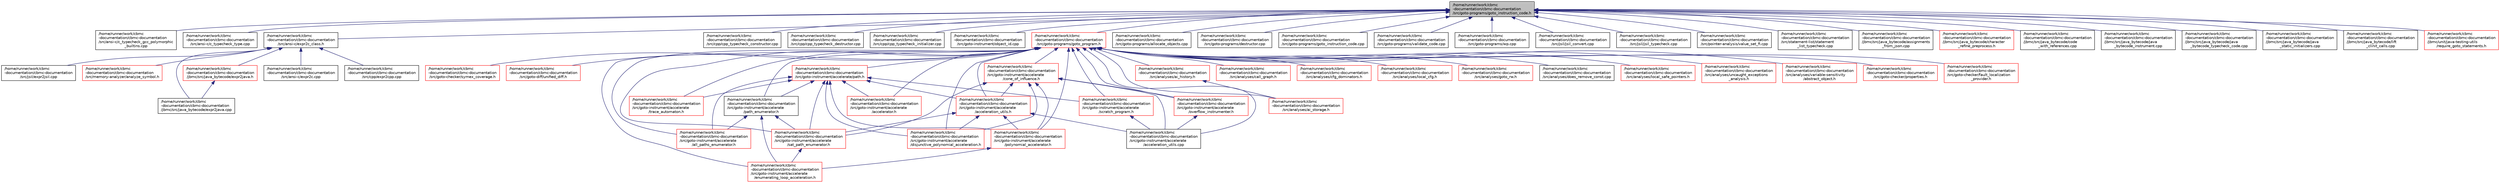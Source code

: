 digraph "/home/runner/work/cbmc-documentation/cbmc-documentation/src/goto-programs/goto_instruction_code.h"
{
 // LATEX_PDF_SIZE
  bgcolor="transparent";
  edge [fontname="Helvetica",fontsize="10",labelfontname="Helvetica",labelfontsize="10"];
  node [fontname="Helvetica",fontsize="10",shape=record];
  Node1 [label="/home/runner/work/cbmc\l-documentation/cbmc-documentation\l/src/goto-programs/goto_instruction_code.h",height=0.2,width=0.4,color="black", fillcolor="grey75", style="filled", fontcolor="black",tooltip=" "];
  Node1 -> Node2 [dir="back",color="midnightblue",fontsize="10",style="solid",fontname="Helvetica"];
  Node2 [label="/home/runner/work/cbmc\l-documentation/cbmc-documentation\l/src/ansi-c/c_typecheck_gcc_polymorphic\l_builtins.cpp",height=0.2,width=0.4,color="black",URL="$c__typecheck__gcc__polymorphic__builtins_8cpp.html",tooltip=" "];
  Node1 -> Node3 [dir="back",color="midnightblue",fontsize="10",style="solid",fontname="Helvetica"];
  Node3 [label="/home/runner/work/cbmc\l-documentation/cbmc-documentation\l/src/ansi-c/c_typecheck_type.cpp",height=0.2,width=0.4,color="black",URL="$c__typecheck__type_8cpp.html",tooltip=" "];
  Node1 -> Node4 [dir="back",color="midnightblue",fontsize="10",style="solid",fontname="Helvetica"];
  Node4 [label="/home/runner/work/cbmc\l-documentation/cbmc-documentation\l/src/ansi-c/expr2c_class.h",height=0.2,width=0.4,color="black",URL="$expr2c__class_8h.html",tooltip=" "];
  Node4 -> Node5 [dir="back",color="midnightblue",fontsize="10",style="solid",fontname="Helvetica"];
  Node5 [label="/home/runner/work/cbmc\l-documentation/cbmc-documentation\l/src/ansi-c/expr2c.cpp",height=0.2,width=0.4,color="black",URL="$expr2c_8cpp.html",tooltip=" "];
  Node4 -> Node6 [dir="back",color="midnightblue",fontsize="10",style="solid",fontname="Helvetica"];
  Node6 [label="/home/runner/work/cbmc\l-documentation/cbmc-documentation\l/src/cpp/expr2cpp.cpp",height=0.2,width=0.4,color="black",URL="$expr2cpp_8cpp.html",tooltip=" "];
  Node4 -> Node7 [dir="back",color="midnightblue",fontsize="10",style="solid",fontname="Helvetica"];
  Node7 [label="/home/runner/work/cbmc\l-documentation/cbmc-documentation\l/src/jsil/expr2jsil.cpp",height=0.2,width=0.4,color="black",URL="$expr2jsil_8cpp.html",tooltip=" "];
  Node4 -> Node8 [dir="back",color="midnightblue",fontsize="10",style="solid",fontname="Helvetica"];
  Node8 [label="/home/runner/work/cbmc\l-documentation/cbmc-documentation\l/src/memory-analyzer/analyze_symbol.h",height=0.2,width=0.4,color="red",URL="$analyze__symbol_8h.html",tooltip=" "];
  Node4 -> Node11 [dir="back",color="midnightblue",fontsize="10",style="solid",fontname="Helvetica"];
  Node11 [label="/home/runner/work/cbmc\l-documentation/cbmc-documentation\l/jbmc/src/java_bytecode/expr2java.h",height=0.2,width=0.4,color="red",URL="$expr2java_8h.html",tooltip=" "];
  Node11 -> Node19 [dir="back",color="midnightblue",fontsize="10",style="solid",fontname="Helvetica"];
  Node19 [label="/home/runner/work/cbmc\l-documentation/cbmc-documentation\l/jbmc/src/java_bytecode/expr2java.cpp",height=0.2,width=0.4,color="black",URL="$expr2java_8cpp.html",tooltip=" "];
  Node4 -> Node19 [dir="back",color="midnightblue",fontsize="10",style="solid",fontname="Helvetica"];
  Node1 -> Node25 [dir="back",color="midnightblue",fontsize="10",style="solid",fontname="Helvetica"];
  Node25 [label="/home/runner/work/cbmc\l-documentation/cbmc-documentation\l/src/cpp/cpp_typecheck_constructor.cpp",height=0.2,width=0.4,color="black",URL="$cpp__typecheck__constructor_8cpp.html",tooltip=" "];
  Node1 -> Node26 [dir="back",color="midnightblue",fontsize="10",style="solid",fontname="Helvetica"];
  Node26 [label="/home/runner/work/cbmc\l-documentation/cbmc-documentation\l/src/cpp/cpp_typecheck_destructor.cpp",height=0.2,width=0.4,color="black",URL="$cpp__typecheck__destructor_8cpp.html",tooltip=" "];
  Node1 -> Node27 [dir="back",color="midnightblue",fontsize="10",style="solid",fontname="Helvetica"];
  Node27 [label="/home/runner/work/cbmc\l-documentation/cbmc-documentation\l/src/cpp/cpp_typecheck_initializer.cpp",height=0.2,width=0.4,color="black",URL="$cpp__typecheck__initializer_8cpp.html",tooltip=" "];
  Node1 -> Node28 [dir="back",color="midnightblue",fontsize="10",style="solid",fontname="Helvetica"];
  Node28 [label="/home/runner/work/cbmc\l-documentation/cbmc-documentation\l/src/goto-instrument/object_id.cpp",height=0.2,width=0.4,color="black",URL="$object__id_8cpp.html",tooltip=" "];
  Node1 -> Node29 [dir="back",color="midnightblue",fontsize="10",style="solid",fontname="Helvetica"];
  Node29 [label="/home/runner/work/cbmc\l-documentation/cbmc-documentation\l/src/goto-programs/goto_program.h",height=0.2,width=0.4,color="red",URL="$goto__program_8h.html",tooltip=" "];
  Node29 -> Node30 [dir="back",color="midnightblue",fontsize="10",style="solid",fontname="Helvetica"];
  Node30 [label="/home/runner/work/cbmc\l-documentation/cbmc-documentation\l/src/analyses/ai_history.h",height=0.2,width=0.4,color="red",URL="$ai__history_8h.html",tooltip=" "];
  Node30 -> Node71 [dir="back",color="midnightblue",fontsize="10",style="solid",fontname="Helvetica"];
  Node71 [label="/home/runner/work/cbmc\l-documentation/cbmc-documentation\l/src/analyses/ai_storage.h",height=0.2,width=0.4,color="red",URL="$ai__storage_8h.html",tooltip=" "];
  Node29 -> Node71 [dir="back",color="midnightblue",fontsize="10",style="solid",fontname="Helvetica"];
  Node29 -> Node88 [dir="back",color="midnightblue",fontsize="10",style="solid",fontname="Helvetica"];
  Node88 [label="/home/runner/work/cbmc\l-documentation/cbmc-documentation\l/src/analyses/call_graph.h",height=0.2,width=0.4,color="red",URL="$call__graph_8h.html",tooltip=" "];
  Node29 -> Node98 [dir="back",color="midnightblue",fontsize="10",style="solid",fontname="Helvetica"];
  Node98 [label="/home/runner/work/cbmc\l-documentation/cbmc-documentation\l/src/analyses/cfg_dominators.h",height=0.2,width=0.4,color="red",URL="$cfg__dominators_8h.html",tooltip=" "];
  Node29 -> Node143 [dir="back",color="midnightblue",fontsize="10",style="solid",fontname="Helvetica"];
  Node143 [label="/home/runner/work/cbmc\l-documentation/cbmc-documentation\l/src/analyses/local_cfg.h",height=0.2,width=0.4,color="red",URL="$local__cfg_8h.html",tooltip=" "];
  Node29 -> Node150 [dir="back",color="midnightblue",fontsize="10",style="solid",fontname="Helvetica"];
  Node150 [label="/home/runner/work/cbmc\l-documentation/cbmc-documentation\l/src/analyses/goto_rw.h",height=0.2,width=0.4,color="red",URL="$goto__rw_8h.html",tooltip=" "];
  Node29 -> Node152 [dir="back",color="midnightblue",fontsize="10",style="solid",fontname="Helvetica"];
  Node152 [label="/home/runner/work/cbmc\l-documentation/cbmc-documentation\l/src/analyses/does_remove_const.cpp",height=0.2,width=0.4,color="black",URL="$does__remove__const_8cpp.html",tooltip=" "];
  Node29 -> Node153 [dir="back",color="midnightblue",fontsize="10",style="solid",fontname="Helvetica"];
  Node153 [label="/home/runner/work/cbmc\l-documentation/cbmc-documentation\l/src/analyses/local_safe_pointers.h",height=0.2,width=0.4,color="red",URL="$local__safe__pointers_8h.html",tooltip=" "];
  Node29 -> Node185 [dir="back",color="midnightblue",fontsize="10",style="solid",fontname="Helvetica"];
  Node185 [label="/home/runner/work/cbmc\l-documentation/cbmc-documentation\l/src/analyses/uncaught_exceptions\l_analysis.h",height=0.2,width=0.4,color="red",URL="$uncaught__exceptions__analysis_8h.html",tooltip=" "];
  Node29 -> Node188 [dir="back",color="midnightblue",fontsize="10",style="solid",fontname="Helvetica"];
  Node188 [label="/home/runner/work/cbmc\l-documentation/cbmc-documentation\l/src/analyses/variable-sensitivity\l/abstract_object.h",height=0.2,width=0.4,color="red",URL="$abstract__object_8h.html",tooltip=" "];
  Node29 -> Node233 [dir="back",color="midnightblue",fontsize="10",style="solid",fontname="Helvetica"];
  Node233 [label="/home/runner/work/cbmc\l-documentation/cbmc-documentation\l/src/goto-checker/properties.h",height=0.2,width=0.4,color="red",URL="$properties_8h.html",tooltip=" "];
  Node29 -> Node258 [dir="back",color="midnightblue",fontsize="10",style="solid",fontname="Helvetica"];
  Node258 [label="/home/runner/work/cbmc\l-documentation/cbmc-documentation\l/src/goto-checker/fault_localization\l_provider.h",height=0.2,width=0.4,color="red",URL="$fault__localization__provider_8h.html",tooltip=" "];
  Node29 -> Node261 [dir="back",color="midnightblue",fontsize="10",style="solid",fontname="Helvetica"];
  Node261 [label="/home/runner/work/cbmc\l-documentation/cbmc-documentation\l/src/goto-checker/symex_coverage.h",height=0.2,width=0.4,color="red",URL="$symex__coverage_8h.html",tooltip=" "];
  Node29 -> Node268 [dir="back",color="midnightblue",fontsize="10",style="solid",fontname="Helvetica"];
  Node268 [label="/home/runner/work/cbmc\l-documentation/cbmc-documentation\l/src/goto-diff/unified_diff.h",height=0.2,width=0.4,color="red",URL="$unified__diff_8h.html",tooltip=" "];
  Node29 -> Node272 [dir="back",color="midnightblue",fontsize="10",style="solid",fontname="Helvetica"];
  Node272 [label="/home/runner/work/cbmc\l-documentation/cbmc-documentation\l/src/goto-instrument/accelerate/path.h",height=0.2,width=0.4,color="red",URL="$path_8h.html",tooltip=" "];
  Node272 -> Node273 [dir="back",color="midnightblue",fontsize="10",style="solid",fontname="Helvetica"];
  Node273 [label="/home/runner/work/cbmc\l-documentation/cbmc-documentation\l/src/goto-instrument/accelerate\l/trace_automaton.h",height=0.2,width=0.4,color="red",URL="$trace__automaton_8h.html",tooltip=" "];
  Node272 -> Node104 [dir="back",color="midnightblue",fontsize="10",style="solid",fontname="Helvetica"];
  Node104 [label="/home/runner/work/cbmc\l-documentation/cbmc-documentation\l/src/goto-instrument/accelerate\l/acceleration_utils.h",height=0.2,width=0.4,color="red",URL="$acceleration__utils_8h.html",tooltip=" "];
  Node104 -> Node105 [dir="back",color="midnightblue",fontsize="10",style="solid",fontname="Helvetica"];
  Node105 [label="/home/runner/work/cbmc\l-documentation/cbmc-documentation\l/src/goto-instrument/accelerate\l/polynomial_accelerator.h",height=0.2,width=0.4,color="red",URL="$polynomial__accelerator_8h.html",tooltip=" "];
  Node105 -> Node106 [dir="back",color="midnightblue",fontsize="10",style="solid",fontname="Helvetica"];
  Node106 [label="/home/runner/work/cbmc\l-documentation/cbmc-documentation\l/src/goto-instrument/accelerate\l/enumerating_loop_acceleration.h",height=0.2,width=0.4,color="red",URL="$enumerating__loop__acceleration_8h.html",tooltip=" "];
  Node104 -> Node110 [dir="back",color="midnightblue",fontsize="10",style="solid",fontname="Helvetica"];
  Node110 [label="/home/runner/work/cbmc\l-documentation/cbmc-documentation\l/src/goto-instrument/accelerate\l/sat_path_enumerator.h",height=0.2,width=0.4,color="red",URL="$sat__path__enumerator_8h.html",tooltip=" "];
  Node110 -> Node106 [dir="back",color="midnightblue",fontsize="10",style="solid",fontname="Helvetica"];
  Node104 -> Node112 [dir="back",color="midnightblue",fontsize="10",style="solid",fontname="Helvetica"];
  Node112 [label="/home/runner/work/cbmc\l-documentation/cbmc-documentation\l/src/goto-instrument/accelerate\l/acceleration_utils.cpp",height=0.2,width=0.4,color="black",URL="$acceleration__utils_8cpp.html",tooltip=" "];
  Node104 -> Node113 [dir="back",color="midnightblue",fontsize="10",style="solid",fontname="Helvetica"];
  Node113 [label="/home/runner/work/cbmc\l-documentation/cbmc-documentation\l/src/goto-instrument/accelerate\l/disjunctive_polynomial_acceleration.h",height=0.2,width=0.4,color="red",URL="$disjunctive__polynomial__acceleration_8h.html",tooltip=" "];
  Node272 -> Node114 [dir="back",color="midnightblue",fontsize="10",style="solid",fontname="Helvetica"];
  Node114 [label="/home/runner/work/cbmc\l-documentation/cbmc-documentation\l/src/goto-instrument/accelerate\l/accelerator.h",height=0.2,width=0.4,color="red",URL="$accelerator_8h.html",tooltip=" "];
  Node272 -> Node105 [dir="back",color="midnightblue",fontsize="10",style="solid",fontname="Helvetica"];
  Node272 -> Node115 [dir="back",color="midnightblue",fontsize="10",style="solid",fontname="Helvetica"];
  Node115 [label="/home/runner/work/cbmc\l-documentation/cbmc-documentation\l/src/goto-instrument/accelerate\l/path_enumerator.h",height=0.2,width=0.4,color="black",URL="$path__enumerator_8h.html",tooltip=" "];
  Node115 -> Node106 [dir="back",color="midnightblue",fontsize="10",style="solid",fontname="Helvetica"];
  Node115 -> Node110 [dir="back",color="midnightblue",fontsize="10",style="solid",fontname="Helvetica"];
  Node115 -> Node116 [dir="back",color="midnightblue",fontsize="10",style="solid",fontname="Helvetica"];
  Node116 [label="/home/runner/work/cbmc\l-documentation/cbmc-documentation\l/src/goto-instrument/accelerate\l/all_paths_enumerator.h",height=0.2,width=0.4,color="red",URL="$all__paths__enumerator_8h.html",tooltip=" "];
  Node272 -> Node110 [dir="back",color="midnightblue",fontsize="10",style="solid",fontname="Helvetica"];
  Node272 -> Node174 [dir="back",color="midnightblue",fontsize="10",style="solid",fontname="Helvetica"];
  Node174 [label="/home/runner/work/cbmc\l-documentation/cbmc-documentation\l/src/goto-instrument/accelerate\l/scratch_program.h",height=0.2,width=0.4,color="red",URL="$scratch__program_8h.html",tooltip=" "];
  Node174 -> Node112 [dir="back",color="midnightblue",fontsize="10",style="solid",fontname="Helvetica"];
  Node272 -> Node116 [dir="back",color="midnightblue",fontsize="10",style="solid",fontname="Helvetica"];
  Node272 -> Node113 [dir="back",color="midnightblue",fontsize="10",style="solid",fontname="Helvetica"];
  Node29 -> Node273 [dir="back",color="midnightblue",fontsize="10",style="solid",fontname="Helvetica"];
  Node29 -> Node104 [dir="back",color="midnightblue",fontsize="10",style="solid",fontname="Helvetica"];
  Node29 -> Node277 [dir="back",color="midnightblue",fontsize="10",style="solid",fontname="Helvetica"];
  Node277 [label="/home/runner/work/cbmc\l-documentation/cbmc-documentation\l/src/goto-instrument/accelerate\l/cone_of_influence.h",height=0.2,width=0.4,color="red",URL="$cone__of__influence_8h.html",tooltip=" "];
  Node277 -> Node104 [dir="back",color="midnightblue",fontsize="10",style="solid",fontname="Helvetica"];
  Node277 -> Node105 [dir="back",color="midnightblue",fontsize="10",style="solid",fontname="Helvetica"];
  Node277 -> Node110 [dir="back",color="midnightblue",fontsize="10",style="solid",fontname="Helvetica"];
  Node277 -> Node278 [dir="back",color="midnightblue",fontsize="10",style="solid",fontname="Helvetica"];
  Node278 [label="/home/runner/work/cbmc\l-documentation/cbmc-documentation\l/src/goto-instrument/accelerate\l/overflow_instrumenter.h",height=0.2,width=0.4,color="red",URL="$overflow__instrumenter_8h.html",tooltip=" "];
  Node278 -> Node112 [dir="back",color="midnightblue",fontsize="10",style="solid",fontname="Helvetica"];
  Node277 -> Node112 [dir="back",color="midnightblue",fontsize="10",style="solid",fontname="Helvetica"];
  Node277 -> Node113 [dir="back",color="midnightblue",fontsize="10",style="solid",fontname="Helvetica"];
  Node29 -> Node114 [dir="back",color="midnightblue",fontsize="10",style="solid",fontname="Helvetica"];
  Node29 -> Node106 [dir="back",color="midnightblue",fontsize="10",style="solid",fontname="Helvetica"];
  Node29 -> Node105 [dir="back",color="midnightblue",fontsize="10",style="solid",fontname="Helvetica"];
  Node29 -> Node115 [dir="back",color="midnightblue",fontsize="10",style="solid",fontname="Helvetica"];
  Node29 -> Node110 [dir="back",color="midnightblue",fontsize="10",style="solid",fontname="Helvetica"];
  Node29 -> Node278 [dir="back",color="midnightblue",fontsize="10",style="solid",fontname="Helvetica"];
  Node29 -> Node174 [dir="back",color="midnightblue",fontsize="10",style="solid",fontname="Helvetica"];
  Node29 -> Node112 [dir="back",color="midnightblue",fontsize="10",style="solid",fontname="Helvetica"];
  Node29 -> Node116 [dir="back",color="midnightblue",fontsize="10",style="solid",fontname="Helvetica"];
  Node29 -> Node113 [dir="back",color="midnightblue",fontsize="10",style="solid",fontname="Helvetica"];
  Node1 -> Node564 [dir="back",color="midnightblue",fontsize="10",style="solid",fontname="Helvetica"];
  Node564 [label="/home/runner/work/cbmc\l-documentation/cbmc-documentation\l/src/goto-programs/allocate_objects.cpp",height=0.2,width=0.4,color="black",URL="$allocate__objects_8cpp.html",tooltip=" "];
  Node1 -> Node565 [dir="back",color="midnightblue",fontsize="10",style="solid",fontname="Helvetica"];
  Node565 [label="/home/runner/work/cbmc\l-documentation/cbmc-documentation\l/src/goto-programs/destructor.cpp",height=0.2,width=0.4,color="black",URL="$destructor_8cpp.html",tooltip=" "];
  Node1 -> Node566 [dir="back",color="midnightblue",fontsize="10",style="solid",fontname="Helvetica"];
  Node566 [label="/home/runner/work/cbmc\l-documentation/cbmc-documentation\l/src/goto-programs/goto_instruction_code.cpp",height=0.2,width=0.4,color="black",URL="$goto__instruction__code_8cpp.html",tooltip=" "];
  Node1 -> Node567 [dir="back",color="midnightblue",fontsize="10",style="solid",fontname="Helvetica"];
  Node567 [label="/home/runner/work/cbmc\l-documentation/cbmc-documentation\l/src/goto-programs/validate_code.cpp",height=0.2,width=0.4,color="black",URL="$validate__code_8cpp.html",tooltip=" "];
  Node1 -> Node568 [dir="back",color="midnightblue",fontsize="10",style="solid",fontname="Helvetica"];
  Node568 [label="/home/runner/work/cbmc\l-documentation/cbmc-documentation\l/src/goto-programs/wp.cpp",height=0.2,width=0.4,color="black",URL="$wp_8cpp.html",tooltip=" "];
  Node1 -> Node569 [dir="back",color="midnightblue",fontsize="10",style="solid",fontname="Helvetica"];
  Node569 [label="/home/runner/work/cbmc\l-documentation/cbmc-documentation\l/src/jsil/jsil_convert.cpp",height=0.2,width=0.4,color="black",URL="$jsil__convert_8cpp.html",tooltip=" "];
  Node1 -> Node570 [dir="back",color="midnightblue",fontsize="10",style="solid",fontname="Helvetica"];
  Node570 [label="/home/runner/work/cbmc\l-documentation/cbmc-documentation\l/src/jsil/jsil_typecheck.cpp",height=0.2,width=0.4,color="black",URL="$jsil__typecheck_8cpp.html",tooltip=" "];
  Node1 -> Node571 [dir="back",color="midnightblue",fontsize="10",style="solid",fontname="Helvetica"];
  Node571 [label="/home/runner/work/cbmc\l-documentation/cbmc-documentation\l/src/pointer-analysis/value_set_fi.cpp",height=0.2,width=0.4,color="black",URL="$value__set__fi_8cpp.html",tooltip=" "];
  Node1 -> Node572 [dir="back",color="midnightblue",fontsize="10",style="solid",fontname="Helvetica"];
  Node572 [label="/home/runner/work/cbmc\l-documentation/cbmc-documentation\l/src/statement-list/statement\l_list_typecheck.cpp",height=0.2,width=0.4,color="black",URL="$statement__list__typecheck_8cpp.html",tooltip=" "];
  Node1 -> Node573 [dir="back",color="midnightblue",fontsize="10",style="solid",fontname="Helvetica"];
  Node573 [label="/home/runner/work/cbmc\l-documentation/cbmc-documentation\l/jbmc/src/java_bytecode/assignments\l_from_json.cpp",height=0.2,width=0.4,color="black",URL="$assignments__from__json_8cpp.html",tooltip=" "];
  Node1 -> Node574 [dir="back",color="midnightblue",fontsize="10",style="solid",fontname="Helvetica"];
  Node574 [label="/home/runner/work/cbmc\l-documentation/cbmc-documentation\l/jbmc/src/java_bytecode/character\l_refine_preprocess.h",height=0.2,width=0.4,color="red",URL="$character__refine__preprocess_8h.html",tooltip=" "];
  Node1 -> Node583 [dir="back",color="midnightblue",fontsize="10",style="solid",fontname="Helvetica"];
  Node583 [label="/home/runner/work/cbmc\l-documentation/cbmc-documentation\l/jbmc/src/java_bytecode/code\l_with_references.cpp",height=0.2,width=0.4,color="black",URL="$code__with__references_8cpp.html",tooltip=" "];
  Node1 -> Node584 [dir="back",color="midnightblue",fontsize="10",style="solid",fontname="Helvetica"];
  Node584 [label="/home/runner/work/cbmc\l-documentation/cbmc-documentation\l/jbmc/src/java_bytecode/java\l_bytecode_instrument.cpp",height=0.2,width=0.4,color="black",URL="$java__bytecode__instrument_8cpp.html",tooltip=" "];
  Node1 -> Node585 [dir="back",color="midnightblue",fontsize="10",style="solid",fontname="Helvetica"];
  Node585 [label="/home/runner/work/cbmc\l-documentation/cbmc-documentation\l/jbmc/src/java_bytecode/java\l_bytecode_typecheck_code.cpp",height=0.2,width=0.4,color="black",URL="$java__bytecode__typecheck__code_8cpp.html",tooltip=" "];
  Node1 -> Node586 [dir="back",color="midnightblue",fontsize="10",style="solid",fontname="Helvetica"];
  Node586 [label="/home/runner/work/cbmc\l-documentation/cbmc-documentation\l/jbmc/src/java_bytecode/java\l_static_initializers.cpp",height=0.2,width=0.4,color="black",URL="$java__static__initializers_8cpp.html",tooltip=" "];
  Node1 -> Node587 [dir="back",color="midnightblue",fontsize="10",style="solid",fontname="Helvetica"];
  Node587 [label="/home/runner/work/cbmc\l-documentation/cbmc-documentation\l/jbmc/src/java_bytecode/lift\l_clinit_calls.cpp",height=0.2,width=0.4,color="black",URL="$lift__clinit__calls_8cpp.html",tooltip=" "];
  Node1 -> Node588 [dir="back",color="midnightblue",fontsize="10",style="solid",fontname="Helvetica"];
  Node588 [label="/home/runner/work/cbmc\l-documentation/cbmc-documentation\l/jbmc/unit/java-testing-utils\l/require_goto_statements.h",height=0.2,width=0.4,color="red",URL="$require__goto__statements_8h.html",tooltip=" "];
}
